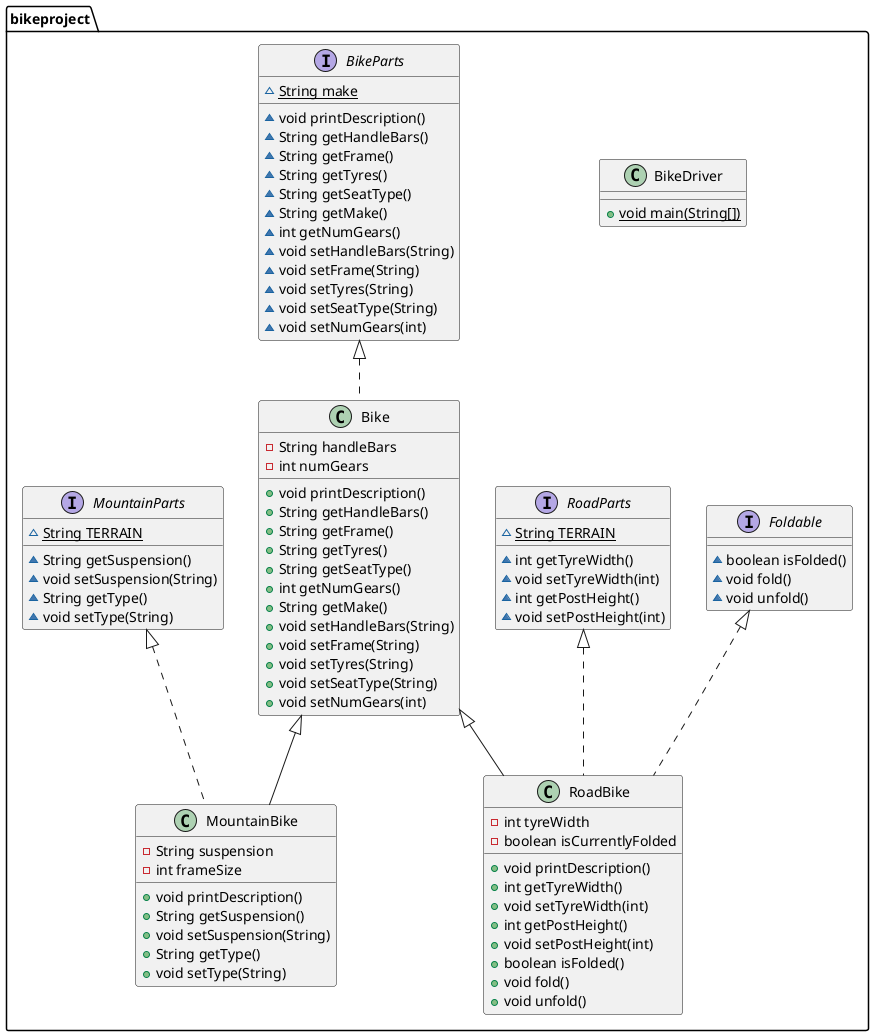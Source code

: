@startuml
class bikeproject.BikeDriver {
+ {static} void main(String[])
}

interface bikeproject.Foldable {
~ boolean isFolded()
~ void fold()
~ void unfold()
}

class bikeproject.Bike {
- String handleBars
- int numGears
+ void printDescription()
+ String getHandleBars()
+ String getFrame()
+ String getTyres()
+ String getSeatType()
+ int getNumGears()
+ String getMake()
+ void setHandleBars(String)
+ void setFrame(String)
+ void setTyres(String)
+ void setSeatType(String)
+ void setNumGears(int)
}


interface bikeproject.RoadParts {
~ {static} String TERRAIN
~ int getTyreWidth()
~ void setTyreWidth(int)
~ int getPostHeight()
~ void setPostHeight(int)
}


class bikeproject.MountainBike {
- String suspension
- int frameSize
+ void printDescription()
+ String getSuspension()
+ void setSuspension(String)
+ String getType()
+ void setType(String)
}


class bikeproject.RoadBike {
- int tyreWidth
- boolean isCurrentlyFolded
+ void printDescription()
+ int getTyreWidth()
+ void setTyreWidth(int)
+ int getPostHeight()
+ void setPostHeight(int)
+ boolean isFolded()
+ void fold()
+ void unfold()
}


interface bikeproject.BikeParts {
~ {static} String make
~ void printDescription()
~ String getHandleBars()
~ String getFrame()
~ String getTyres()
~ String getSeatType()
~ String getMake()
~ int getNumGears()
~ void setHandleBars(String)
~ void setFrame(String)
~ void setTyres(String)
~ void setSeatType(String)
~ void setNumGears(int)
}


interface bikeproject.MountainParts {
~ {static} String TERRAIN
~ String getSuspension()
~ void setSuspension(String)
~ String getType()
~ void setType(String)
}




bikeproject.BikeParts <|.. bikeproject.Bike
bikeproject.MountainParts <|.. bikeproject.MountainBike
bikeproject.Bike <|-- bikeproject.MountainBike
bikeproject.RoadParts <|.. bikeproject.RoadBike
bikeproject.Foldable <|.. bikeproject.RoadBike
bikeproject.Bike <|-- bikeproject.RoadBike
@enduml
